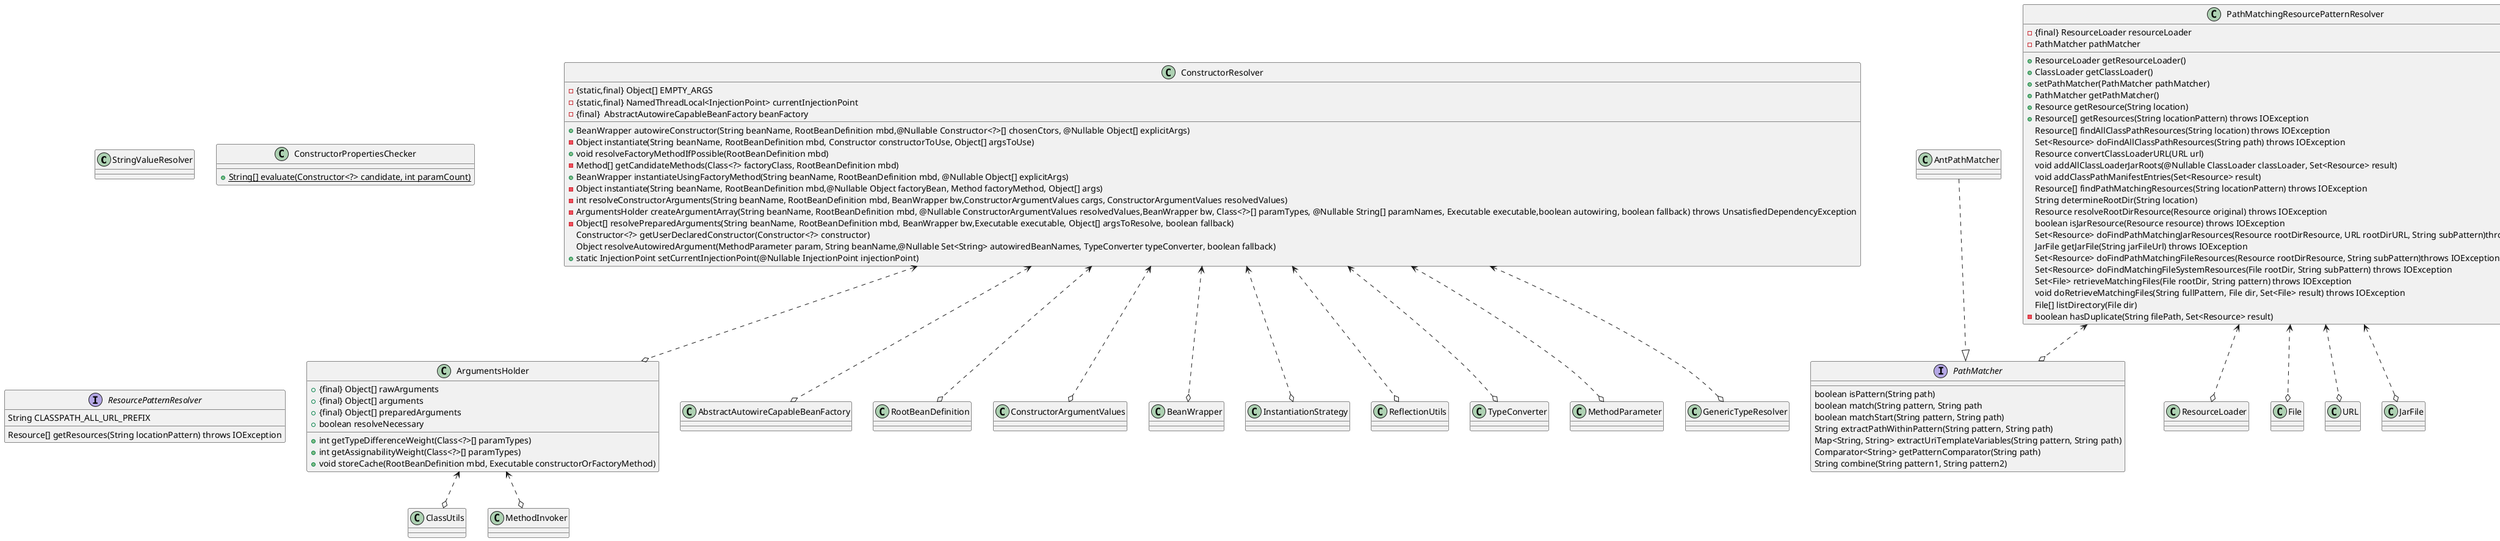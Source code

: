 @startuml

class StringValueResolver{

}
class ConstructorResolver{
    -{static,final} Object[] EMPTY_ARGS
    -{static,final} NamedThreadLocal<InjectionPoint> currentInjectionPoint
    -{final}  AbstractAutowireCapableBeanFactory beanFactory
    + BeanWrapper autowireConstructor(String beanName, RootBeanDefinition mbd,@Nullable Constructor<?>[] chosenCtors, @Nullable Object[] explicitArgs)
    - Object instantiate(String beanName, RootBeanDefinition mbd, Constructor constructorToUse, Object[] argsToUse)
    + void resolveFactoryMethodIfPossible(RootBeanDefinition mbd)
    - Method[] getCandidateMethods(Class<?> factoryClass, RootBeanDefinition mbd)
    +  BeanWrapper instantiateUsingFactoryMethod(String beanName, RootBeanDefinition mbd, @Nullable Object[] explicitArgs)
    - Object instantiate(String beanName, RootBeanDefinition mbd,@Nullable Object factoryBean, Method factoryMethod, Object[] args)
    - int resolveConstructorArguments(String beanName, RootBeanDefinition mbd, BeanWrapper bw,ConstructorArgumentValues cargs, ConstructorArgumentValues resolvedValues)
    - ArgumentsHolder createArgumentArray(String beanName, RootBeanDefinition mbd, @Nullable ConstructorArgumentValues resolvedValues,BeanWrapper bw, Class<?>[] paramTypes, @Nullable String[] paramNames, Executable executable,boolean autowiring, boolean fallback) throws UnsatisfiedDependencyException
    - Object[] resolvePreparedArguments(String beanName, RootBeanDefinition mbd, BeanWrapper bw,Executable executable, Object[] argsToResolve, boolean fallback)
      Constructor<?> getUserDeclaredConstructor(Constructor<?> constructor)
      Object resolveAutowiredArgument(MethodParameter param, String beanName,@Nullable Set<String> autowiredBeanNames, TypeConverter typeConverter, boolean fallback)
    + static InjectionPoint setCurrentInjectionPoint(@Nullable InjectionPoint injectionPoint)
}
class ArgumentsHolder{
  + {final} Object[] rawArguments
  + {final} Object[] arguments
  + {final} Object[] preparedArguments
  + boolean resolveNecessary
  + int getTypeDifferenceWeight(Class<?>[] paramTypes)
  + int getAssignabilityWeight(Class<?>[] paramTypes)
  + void storeCache(RootBeanDefinition mbd, Executable constructorOrFactoryMethod)
}
class ConstructorPropertiesChecker{
   +{static} String[] evaluate(Constructor<?> candidate, int paramCount)
}

class PathMatchingResourcePatternResolver{
    -{final} ResourceLoader resourceLoader
    - PathMatcher pathMatcher
    + ResourceLoader getResourceLoader()
    + ClassLoader getClassLoader()
    + setPathMatcher(PathMatcher pathMatcher)
    + PathMatcher getPathMatcher()
    + Resource getResource(String location)
    + Resource[] getResources(String locationPattern) throws IOException
      Resource[] findAllClassPathResources(String location) throws IOException
      Set<Resource> doFindAllClassPathResources(String path) throws IOException
      Resource convertClassLoaderURL(URL url)
      void addAllClassLoaderJarRoots(@Nullable ClassLoader classLoader, Set<Resource> result)
      void addClassPathManifestEntries(Set<Resource> result)
      Resource[] findPathMatchingResources(String locationPattern) throws IOException
      String determineRootDir(String location)
      Resource resolveRootDirResource(Resource original) throws IOException
      boolean isJarResource(Resource resource) throws IOException
      Set<Resource> doFindPathMatchingJarResources(Resource rootDirResource, URL rootDirURL, String subPattern)throws IOException
      JarFile getJarFile(String jarFileUrl) throws IOException
      Set<Resource> doFindPathMatchingFileResources(Resource rootDirResource, String subPattern)throws IOException
      Set<Resource> doFindMatchingFileSystemResources(File rootDir, String subPattern) throws IOException
      Set<File> retrieveMatchingFiles(File rootDir, String pattern) throws IOException
      void doRetrieveMatchingFiles(String fullPattern, File dir, Set<File> result) throws IOException
      File[] listDirectory(File dir)
    - boolean hasDuplicate(String filePath, Set<Resource> result)
}
class AntPathMatcher{

}
class StandardBeanExpressionResolver{
  +{static,final}  String DEFAULT_EXPRESSION_PREFIX
  +{static,final}  String DEFAULT_EXPRESSION_SUFFIX
  - String expressionPrefix
  - String expressionSuffix
  - ExpressionParser expressionParser
  - {final} Map<String, Expression> expressionCache
  - {final} Map<BeanExpressionContext, StandardEvaluationContext> evaluationCache
  - {final} ParserContext beanExpressionParserContext
  + void setExpressionPrefix(String expressionPrefix)
  + void setExpressionSuffix(String expressionSuffix)
  + void setExpressionParser(ExpressionParser expressionParser)
  + Object evaluate(@Nullable String value, BeanExpressionContext evalContext) throws BeansException
  + void customizeEvaluationContext(StandardEvaluationContext evalContext)
}
interface BeanExpressionResolver{
  Object evaluate(@Nullable String value, BeanExpressionContext evalContext) throws BeansException
}
interface ResourcePatternResolver{
   String CLASSPATH_ALL_URL_PREFIX
   Resource[] getResources(String locationPattern) throws IOException
}
interface PathMatcher{
    boolean isPattern(String path)
    boolean match(String pattern, String path
    boolean matchStart(String pattern, String path)
    String extractPathWithinPattern(String pattern, String path)
    Map<String, String> extractUriTemplateVariables(String pattern, String path)
    Comparator<String> getPatternComparator(String path)
    String combine(String pattern1, String pattern2)
}
PathMatchingResourcePatternResolver <..o ResourceLoader
PathMatchingResourcePatternResolver <..o PathMatcher
PathMatchingResourcePatternResolver <..o File
PathMatchingResourcePatternResolver <..o URL
PathMatchingResourcePatternResolver <..o JarFile
AntPathMatcher ..|>PathMatcher
StandardBeanExpressionResolver ..|>BeanExpressionResolver
ConstructorResolver <..o AbstractAutowireCapableBeanFactory
ConstructorResolver <..o RootBeanDefinition
ConstructorResolver <..o ConstructorArgumentValues
ConstructorResolver <..o ArgumentsHolder
ConstructorResolver <..o BeanWrapper
ConstructorResolver <..o InstantiationStrategy
ConstructorResolver <..o ReflectionUtils
ConstructorResolver <..o TypeConverter
ConstructorResolver <..o MethodParameter
ConstructorResolver <..o GenericTypeResolver
ArgumentsHolder <..o ClassUtils
ArgumentsHolder <..o MethodInvoker
@enduml